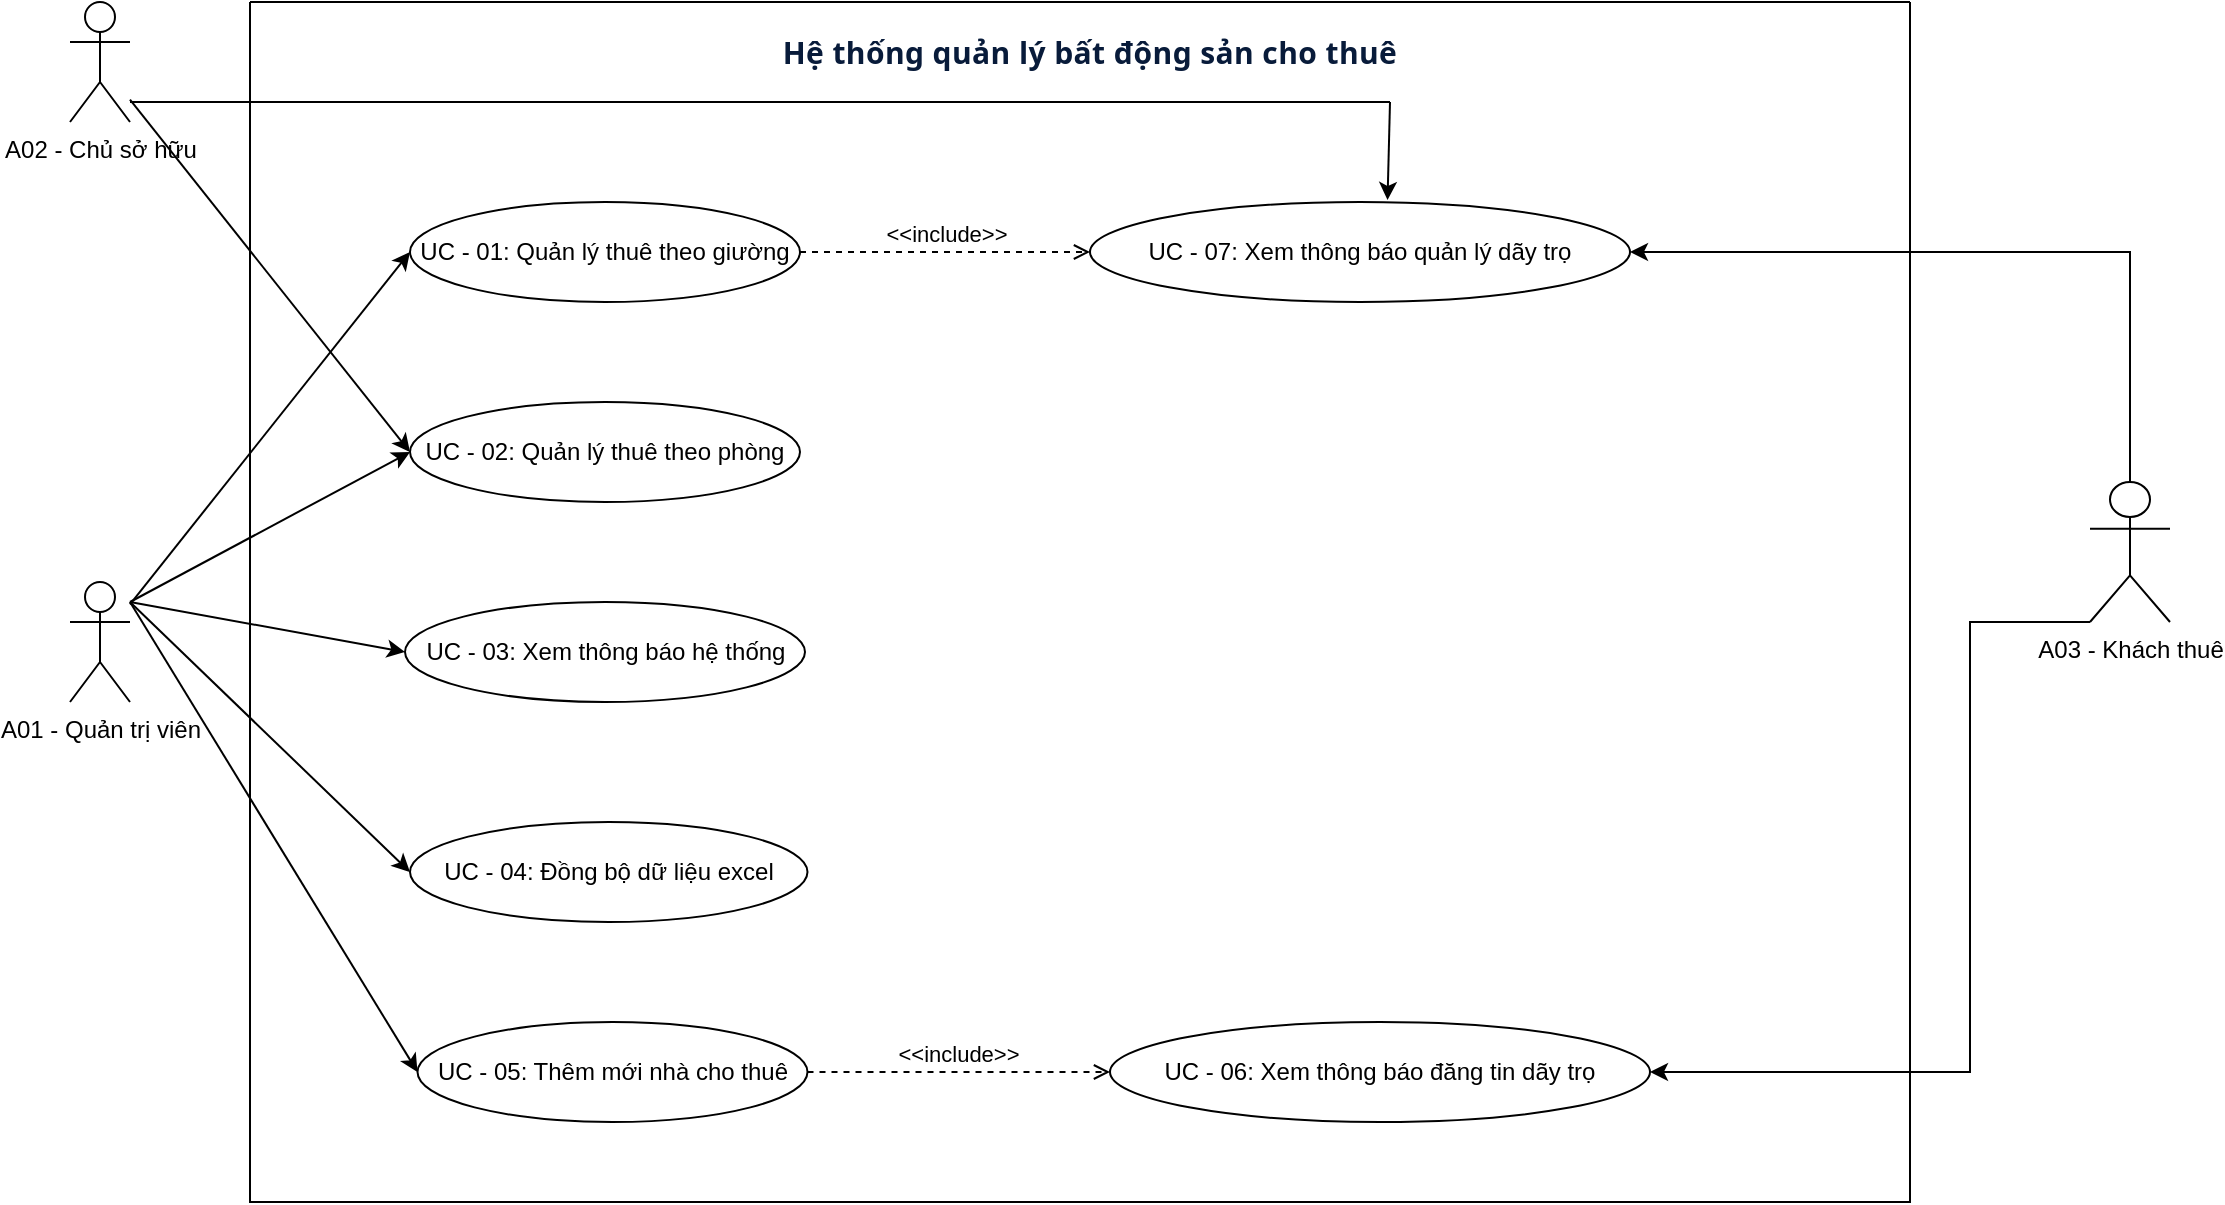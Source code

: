 <mxfile version="26.1.0">
  <diagram name="Trang-1" id="S8vedJfUpwZKO41Dh91e">
    <mxGraphModel dx="1500" dy="824" grid="1" gridSize="10" guides="1" tooltips="1" connect="1" arrows="1" fold="1" page="1" pageScale="1" pageWidth="850" pageHeight="1100" math="0" shadow="0">
      <root>
        <mxCell id="0" />
        <mxCell id="1" parent="0" />
        <mxCell id="6J7nmZ2sXhbq5Yz-WVOT-1" value="A01 - Quản trị viên" style="shape=umlActor;verticalLabelPosition=bottom;verticalAlign=top;html=1;outlineConnect=0;" vertex="1" parent="1">
          <mxGeometry x="60" y="320" width="30" height="60" as="geometry" />
        </mxCell>
        <mxCell id="6J7nmZ2sXhbq5Yz-WVOT-2" value="UC - 01: Quản lý thuê theo giường" style="ellipse;whiteSpace=wrap;html=1;" vertex="1" parent="1">
          <mxGeometry x="230" y="130" width="195" height="50" as="geometry" />
        </mxCell>
        <mxCell id="6J7nmZ2sXhbq5Yz-WVOT-3" value="UC - 04: Đồng bộ dữ liệu excel" style="ellipse;whiteSpace=wrap;html=1;" vertex="1" parent="1">
          <mxGeometry x="230" y="440" width="198.75" height="50" as="geometry" />
        </mxCell>
        <mxCell id="6J7nmZ2sXhbq5Yz-WVOT-4" value="UC - 03: Xem thông báo hệ thống" style="ellipse;whiteSpace=wrap;html=1;" vertex="1" parent="1">
          <mxGeometry x="227.5" y="330" width="200" height="50" as="geometry" />
        </mxCell>
        <mxCell id="6J7nmZ2sXhbq5Yz-WVOT-5" value="UC - 02: Quản lý thuê theo phòng" style="ellipse;whiteSpace=wrap;html=1;" vertex="1" parent="1">
          <mxGeometry x="230" y="230" width="195" height="50" as="geometry" />
        </mxCell>
        <mxCell id="6J7nmZ2sXhbq5Yz-WVOT-6" value="UC - 05: Thêm mới nhà cho thuê" style="ellipse;whiteSpace=wrap;html=1;" vertex="1" parent="1">
          <mxGeometry x="233.75" y="540" width="195" height="50" as="geometry" />
        </mxCell>
        <mxCell id="6J7nmZ2sXhbq5Yz-WVOT-7" value="UC - 06: Xem thông báo đăng tin dãy trọ" style="ellipse;whiteSpace=wrap;html=1;" vertex="1" parent="1">
          <mxGeometry x="580" y="540" width="270" height="50" as="geometry" />
        </mxCell>
        <mxCell id="6J7nmZ2sXhbq5Yz-WVOT-8" value="UC - 07: Xem thông báo quản lý dãy trọ" style="ellipse;whiteSpace=wrap;html=1;" vertex="1" parent="1">
          <mxGeometry x="570" y="130" width="270" height="50" as="geometry" />
        </mxCell>
        <mxCell id="6J7nmZ2sXhbq5Yz-WVOT-9" value="" style="endArrow=classic;html=1;rounded=0;entryX=0;entryY=0.5;entryDx=0;entryDy=0;" edge="1" parent="1" source="6J7nmZ2sXhbq5Yz-WVOT-1" target="6J7nmZ2sXhbq5Yz-WVOT-2">
          <mxGeometry width="50" height="50" relative="1" as="geometry">
            <mxPoint x="130" y="300" as="sourcePoint" />
            <mxPoint x="180" y="250" as="targetPoint" />
          </mxGeometry>
        </mxCell>
        <mxCell id="6J7nmZ2sXhbq5Yz-WVOT-10" value="" style="endArrow=classic;html=1;rounded=0;entryX=0;entryY=0.5;entryDx=0;entryDy=0;" edge="1" parent="1" target="6J7nmZ2sXhbq5Yz-WVOT-5">
          <mxGeometry width="50" height="50" relative="1" as="geometry">
            <mxPoint x="90" y="330" as="sourcePoint" />
            <mxPoint x="540" y="410" as="targetPoint" />
          </mxGeometry>
        </mxCell>
        <mxCell id="6J7nmZ2sXhbq5Yz-WVOT-11" value="" style="endArrow=classic;html=1;rounded=0;entryX=0;entryY=0.5;entryDx=0;entryDy=0;" edge="1" parent="1" target="6J7nmZ2sXhbq5Yz-WVOT-4">
          <mxGeometry width="50" height="50" relative="1" as="geometry">
            <mxPoint x="90" y="330" as="sourcePoint" />
            <mxPoint x="540" y="410" as="targetPoint" />
          </mxGeometry>
        </mxCell>
        <mxCell id="6J7nmZ2sXhbq5Yz-WVOT-12" value="" style="endArrow=classic;html=1;rounded=0;entryX=0;entryY=0.5;entryDx=0;entryDy=0;" edge="1" parent="1" target="6J7nmZ2sXhbq5Yz-WVOT-3">
          <mxGeometry width="50" height="50" relative="1" as="geometry">
            <mxPoint x="90" y="330" as="sourcePoint" />
            <mxPoint x="540" y="410" as="targetPoint" />
          </mxGeometry>
        </mxCell>
        <mxCell id="6J7nmZ2sXhbq5Yz-WVOT-13" value="" style="endArrow=classic;html=1;rounded=0;entryX=0;entryY=0.5;entryDx=0;entryDy=0;" edge="1" parent="1" target="6J7nmZ2sXhbq5Yz-WVOT-6">
          <mxGeometry width="50" height="50" relative="1" as="geometry">
            <mxPoint x="90" y="330" as="sourcePoint" />
            <mxPoint x="510" y="370" as="targetPoint" />
          </mxGeometry>
        </mxCell>
        <mxCell id="6J7nmZ2sXhbq5Yz-WVOT-14" value="A02 - Chủ sở hữu" style="shape=umlActor;verticalLabelPosition=bottom;verticalAlign=top;html=1;outlineConnect=0;" vertex="1" parent="1">
          <mxGeometry x="60" y="30" width="30" height="60" as="geometry" />
        </mxCell>
        <mxCell id="6J7nmZ2sXhbq5Yz-WVOT-15" value="" style="endArrow=classic;html=1;rounded=0;entryX=0;entryY=0.5;entryDx=0;entryDy=0;" edge="1" parent="1" source="6J7nmZ2sXhbq5Yz-WVOT-14" target="6J7nmZ2sXhbq5Yz-WVOT-5">
          <mxGeometry width="50" height="50" relative="1" as="geometry">
            <mxPoint x="130" y="720" as="sourcePoint" />
            <mxPoint x="180" y="670" as="targetPoint" />
          </mxGeometry>
        </mxCell>
        <mxCell id="6J7nmZ2sXhbq5Yz-WVOT-16" value="" style="endArrow=none;html=1;rounded=0;" edge="1" parent="1">
          <mxGeometry width="50" height="50" relative="1" as="geometry">
            <mxPoint x="90" y="80" as="sourcePoint" />
            <mxPoint x="720" y="80" as="targetPoint" />
          </mxGeometry>
        </mxCell>
        <mxCell id="6J7nmZ2sXhbq5Yz-WVOT-17" value="" style="endArrow=classic;html=1;rounded=0;entryX=0.551;entryY=-0.02;entryDx=0;entryDy=0;entryPerimeter=0;" edge="1" parent="1" target="6J7nmZ2sXhbq5Yz-WVOT-8">
          <mxGeometry width="50" height="50" relative="1" as="geometry">
            <mxPoint x="720" y="80" as="sourcePoint" />
            <mxPoint x="780" y="40" as="targetPoint" />
          </mxGeometry>
        </mxCell>
        <mxCell id="6J7nmZ2sXhbq5Yz-WVOT-18" style="edgeStyle=orthogonalEdgeStyle;rounded=0;orthogonalLoop=1;jettySize=auto;html=1;exitX=0.5;exitY=0;exitDx=0;exitDy=0;exitPerimeter=0;entryX=1;entryY=0.5;entryDx=0;entryDy=0;" edge="1" parent="1" source="6J7nmZ2sXhbq5Yz-WVOT-20" target="6J7nmZ2sXhbq5Yz-WVOT-8">
          <mxGeometry relative="1" as="geometry" />
        </mxCell>
        <mxCell id="6J7nmZ2sXhbq5Yz-WVOT-19" style="edgeStyle=orthogonalEdgeStyle;rounded=0;orthogonalLoop=1;jettySize=auto;html=1;exitX=0;exitY=1;exitDx=0;exitDy=0;exitPerimeter=0;entryX=1;entryY=0.5;entryDx=0;entryDy=0;" edge="1" parent="1" source="6J7nmZ2sXhbq5Yz-WVOT-20" target="6J7nmZ2sXhbq5Yz-WVOT-7">
          <mxGeometry relative="1" as="geometry">
            <Array as="points">
              <mxPoint x="1010" y="340" />
              <mxPoint x="1010" y="565" />
            </Array>
          </mxGeometry>
        </mxCell>
        <mxCell id="6J7nmZ2sXhbq5Yz-WVOT-20" value="A03 - Khách thuê" style="shape=umlActor;verticalLabelPosition=bottom;verticalAlign=top;html=1;outlineConnect=0;" vertex="1" parent="1">
          <mxGeometry x="1070" y="270" width="40" height="70" as="geometry" />
        </mxCell>
        <mxCell id="6J7nmZ2sXhbq5Yz-WVOT-21" value="&amp;lt;&amp;lt;include&amp;gt;&amp;gt;" style="html=1;verticalAlign=bottom;labelBackgroundColor=none;endArrow=open;endFill=0;dashed=1;rounded=0;exitX=1;exitY=0.5;exitDx=0;exitDy=0;entryX=0;entryY=0.5;entryDx=0;entryDy=0;" edge="1" parent="1" source="6J7nmZ2sXhbq5Yz-WVOT-2" target="6J7nmZ2sXhbq5Yz-WVOT-8">
          <mxGeometry width="160" relative="1" as="geometry">
            <mxPoint x="600" y="290" as="sourcePoint" />
            <mxPoint x="760" y="290" as="targetPoint" />
          </mxGeometry>
        </mxCell>
        <mxCell id="6J7nmZ2sXhbq5Yz-WVOT-22" value="&amp;lt;&amp;lt;include&amp;gt;&amp;gt;" style="html=1;verticalAlign=bottom;labelBackgroundColor=none;endArrow=open;endFill=0;dashed=1;rounded=0;exitX=1;exitY=0.5;exitDx=0;exitDy=0;entryX=0;entryY=0.5;entryDx=0;entryDy=0;" edge="1" parent="1" source="6J7nmZ2sXhbq5Yz-WVOT-6" target="6J7nmZ2sXhbq5Yz-WVOT-7">
          <mxGeometry width="160" relative="1" as="geometry">
            <mxPoint x="600" y="290" as="sourcePoint" />
            <mxPoint x="760" y="290" as="targetPoint" />
          </mxGeometry>
        </mxCell>
        <mxCell id="6J7nmZ2sXhbq5Yz-WVOT-23" value="" style="swimlane;startSize=0;" vertex="1" parent="1">
          <mxGeometry x="150" y="30" width="830" height="600" as="geometry" />
        </mxCell>
        <mxCell id="6J7nmZ2sXhbq5Yz-WVOT-24" value="&lt;div&gt;&lt;span style=&quot;background-color: light-dark(rgb(255, 255, 255), rgb(18, 18, 18)); color: light-dark(rgb(8, 27, 58), rgb(201, 217, 244)); font-family: SegoeuiPc, &amp;quot;Segoe UI&amp;quot;, &amp;quot;San Francisco&amp;quot;, &amp;quot;Helvetica Neue&amp;quot;, Helvetica, &amp;quot;Lucida Grande&amp;quot;, Roboto, Ubuntu, Tahoma, &amp;quot;Microsoft Sans Serif&amp;quot;, Arial, sans-serif; font-size: 15px; letter-spacing: 0.2px; text-align: start; white-space-collapse: preserve;&quot;&gt;&lt;b&gt;Hệ thống quản lý bất động sản cho thuê&lt;/b&gt;&lt;/span&gt;&lt;br&gt;&lt;/div&gt;" style="text;html=1;align=center;verticalAlign=middle;whiteSpace=wrap;rounded=0;" vertex="1" parent="6J7nmZ2sXhbq5Yz-WVOT-23">
          <mxGeometry x="260" y="10" width="320" height="30" as="geometry" />
        </mxCell>
      </root>
    </mxGraphModel>
  </diagram>
</mxfile>
